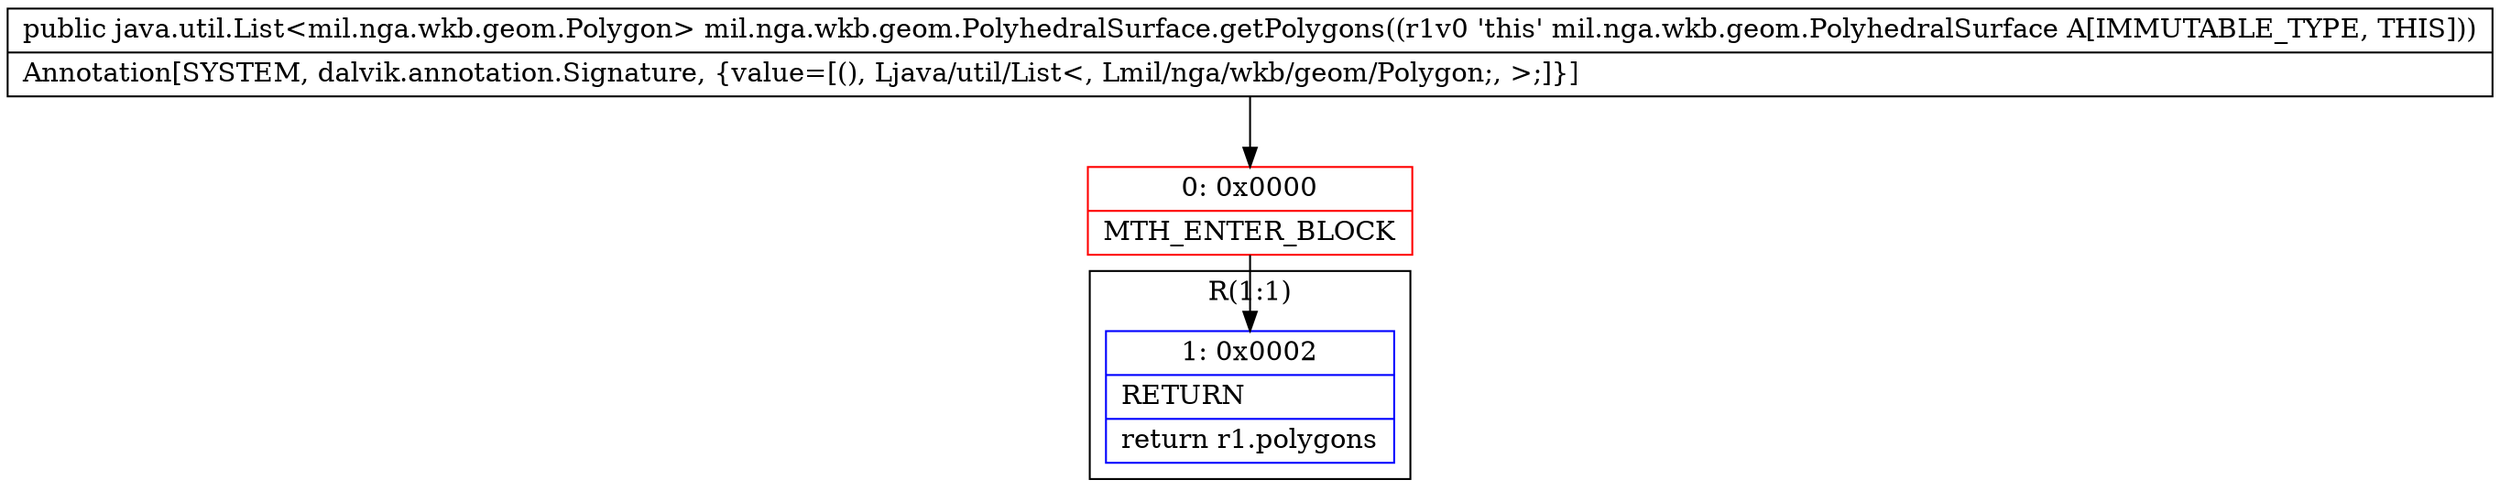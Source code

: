 digraph "CFG formil.nga.wkb.geom.PolyhedralSurface.getPolygons()Ljava\/util\/List;" {
subgraph cluster_Region_957236780 {
label = "R(1:1)";
node [shape=record,color=blue];
Node_1 [shape=record,label="{1\:\ 0x0002|RETURN\l|return r1.polygons\l}"];
}
Node_0 [shape=record,color=red,label="{0\:\ 0x0000|MTH_ENTER_BLOCK\l}"];
MethodNode[shape=record,label="{public java.util.List\<mil.nga.wkb.geom.Polygon\> mil.nga.wkb.geom.PolyhedralSurface.getPolygons((r1v0 'this' mil.nga.wkb.geom.PolyhedralSurface A[IMMUTABLE_TYPE, THIS]))  | Annotation[SYSTEM, dalvik.annotation.Signature, \{value=[(), Ljava\/util\/List\<, Lmil\/nga\/wkb\/geom\/Polygon;, \>;]\}]\l}"];
MethodNode -> Node_0;
Node_0 -> Node_1;
}

